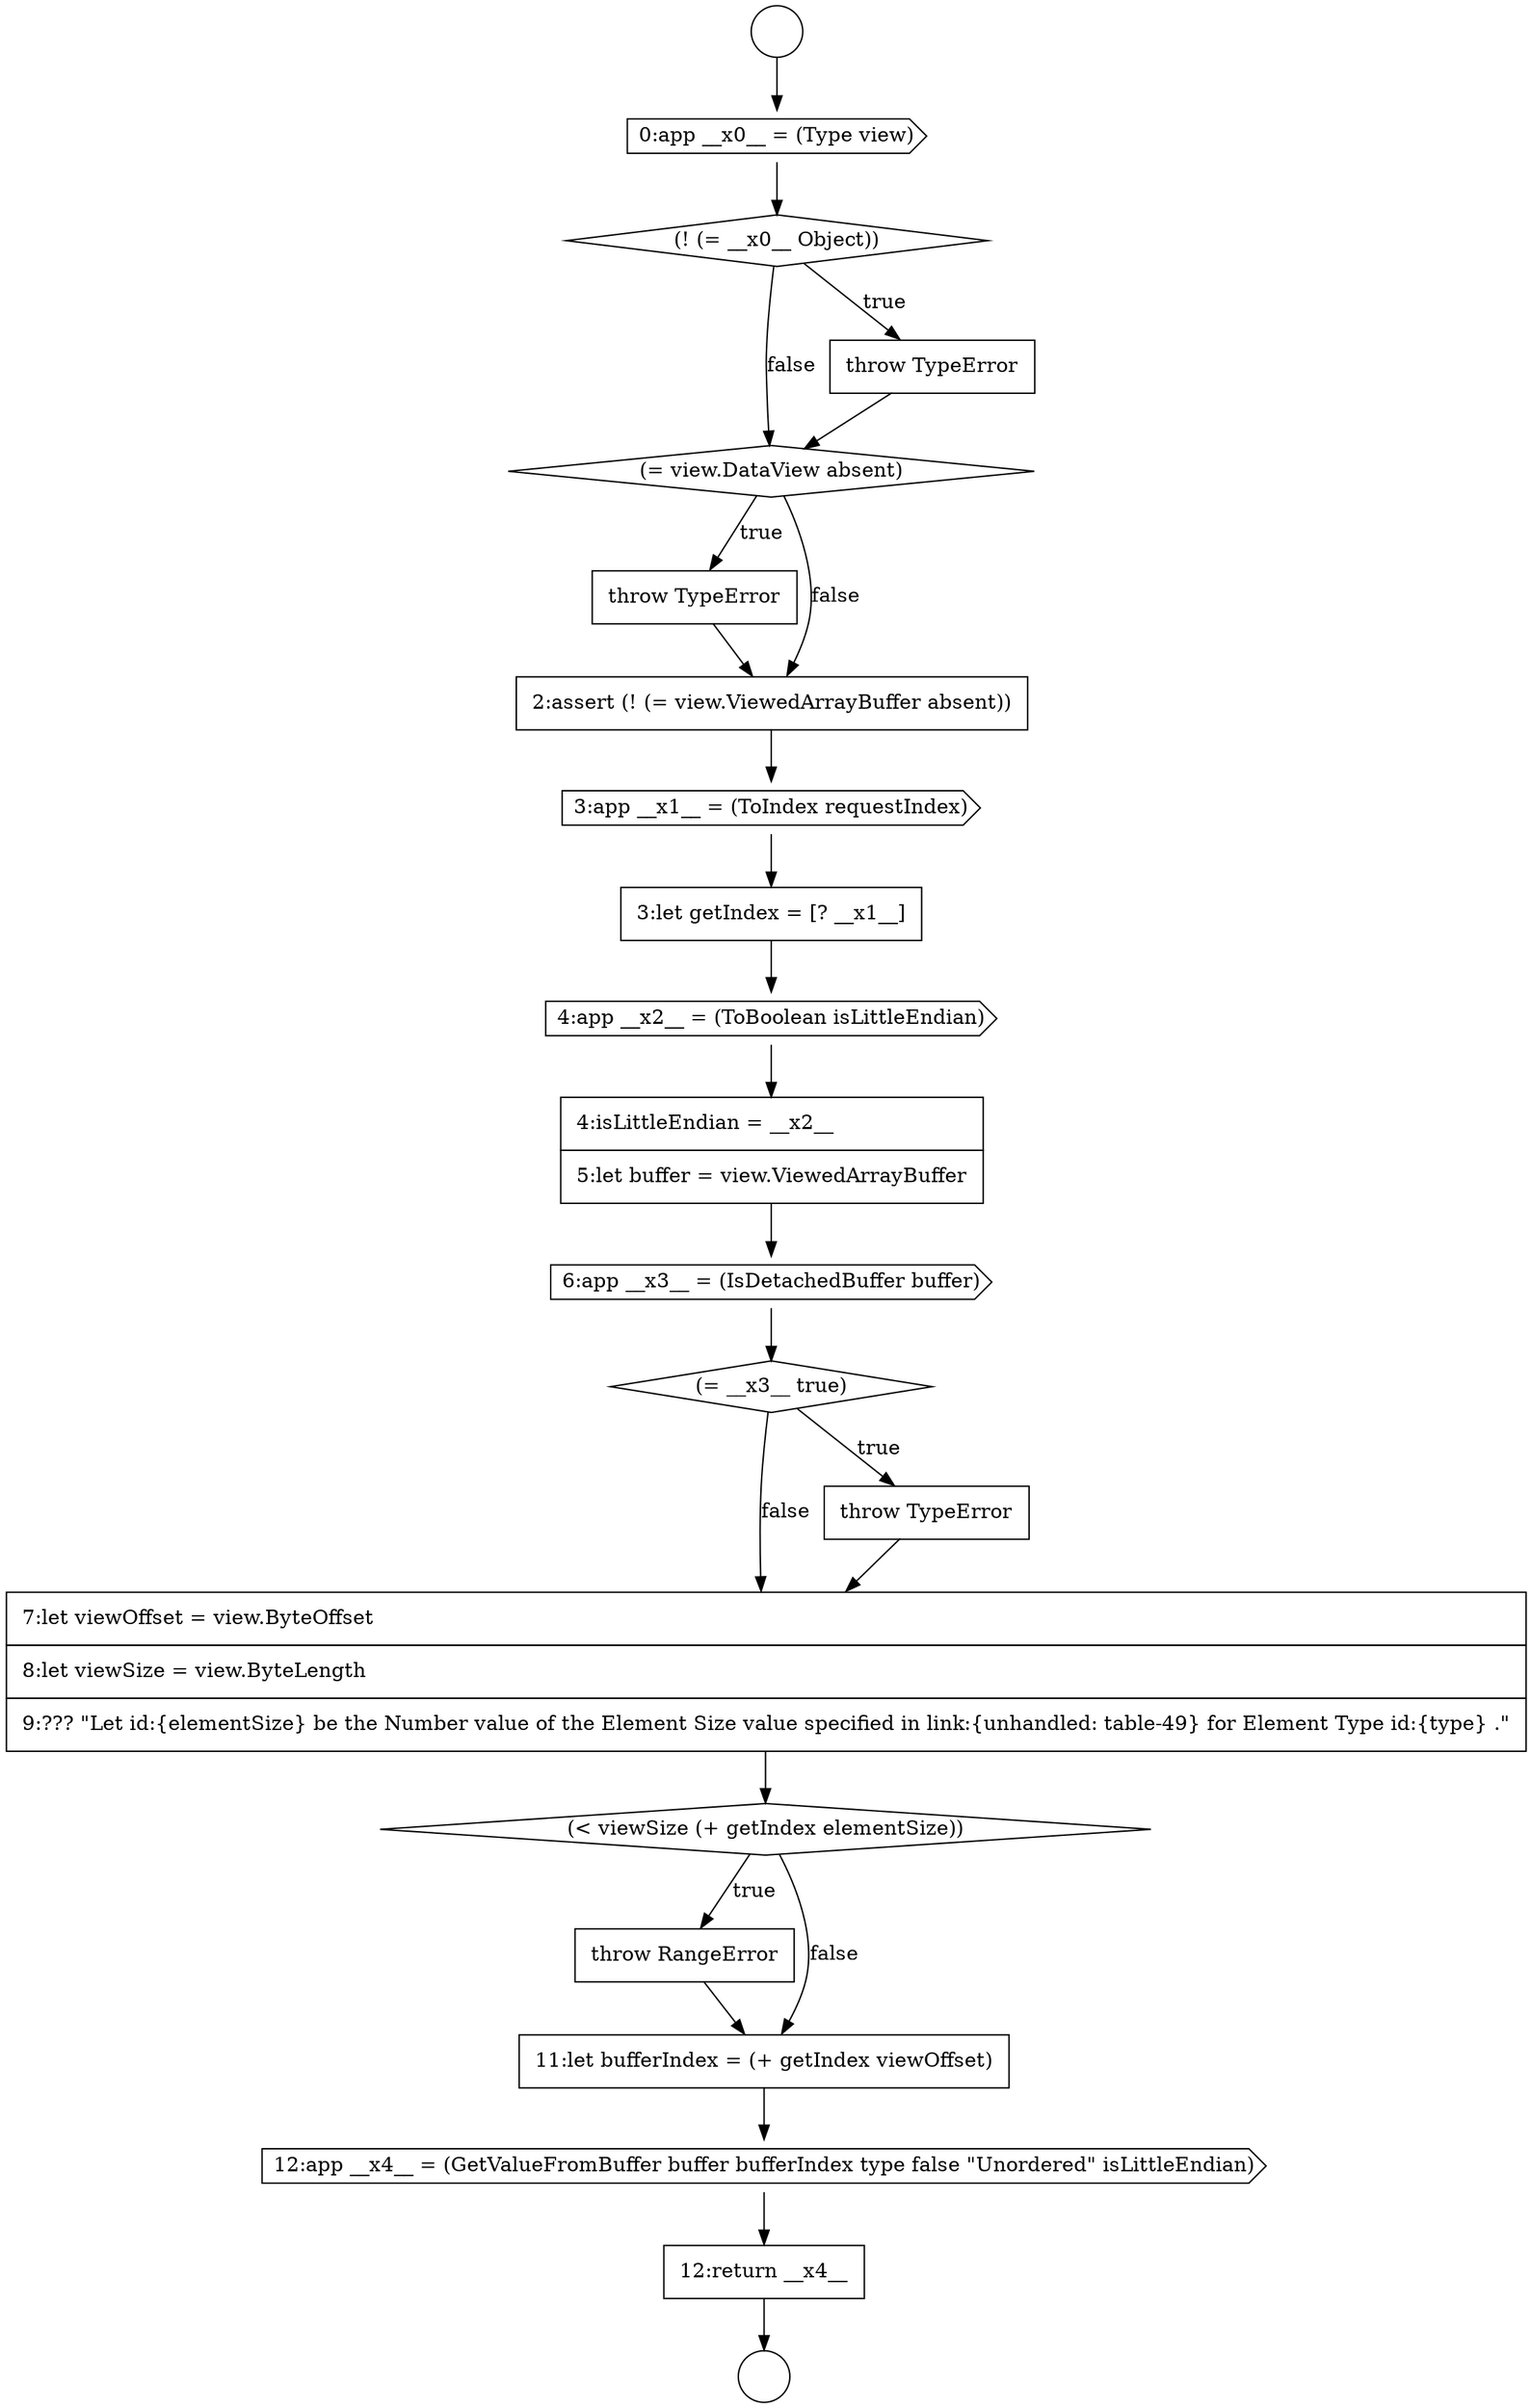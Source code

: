 digraph {
  node16604 [shape=circle label=" " color="black" fillcolor="white" style=filled]
  node16619 [shape=none, margin=0, label=<<font color="black">
    <table border="0" cellborder="1" cellspacing="0" cellpadding="10">
      <tr><td align="left">7:let viewOffset = view.ByteOffset</td></tr>
      <tr><td align="left">8:let viewSize = view.ByteLength</td></tr>
      <tr><td align="left">9:??? &quot;Let id:{elementSize} be the Number value of the Element Size value specified in link:{unhandled: table-49} for Element Type id:{type} .&quot;</td></tr>
    </table>
  </font>> color="black" fillcolor="white" style=filled]
  node16613 [shape=none, margin=0, label=<<font color="black">
    <table border="0" cellborder="1" cellspacing="0" cellpadding="10">
      <tr><td align="left">3:let getIndex = [? __x1__]</td></tr>
    </table>
  </font>> color="black" fillcolor="white" style=filled]
  node16623 [shape=cds, label=<<font color="black">12:app __x4__ = (GetValueFromBuffer buffer bufferIndex type false &quot;Unordered&quot; isLittleEndian)</font>> color="black" fillcolor="white" style=filled]
  node16609 [shape=diamond, label=<<font color="black">(= view.DataView absent)</font>> color="black" fillcolor="white" style=filled]
  node16608 [shape=none, margin=0, label=<<font color="black">
    <table border="0" cellborder="1" cellspacing="0" cellpadding="10">
      <tr><td align="left">throw TypeError</td></tr>
    </table>
  </font>> color="black" fillcolor="white" style=filled]
  node16616 [shape=cds, label=<<font color="black">6:app __x3__ = (IsDetachedBuffer buffer)</font>> color="black" fillcolor="white" style=filled]
  node16620 [shape=diamond, label=<<font color="black">(&lt; viewSize (+ getIndex elementSize))</font>> color="black" fillcolor="white" style=filled]
  node16617 [shape=diamond, label=<<font color="black">(= __x3__ true)</font>> color="black" fillcolor="white" style=filled]
  node16621 [shape=none, margin=0, label=<<font color="black">
    <table border="0" cellborder="1" cellspacing="0" cellpadding="10">
      <tr><td align="left">throw RangeError</td></tr>
    </table>
  </font>> color="black" fillcolor="white" style=filled]
  node16614 [shape=cds, label=<<font color="black">4:app __x2__ = (ToBoolean isLittleEndian)</font>> color="black" fillcolor="white" style=filled]
  node16610 [shape=none, margin=0, label=<<font color="black">
    <table border="0" cellborder="1" cellspacing="0" cellpadding="10">
      <tr><td align="left">throw TypeError</td></tr>
    </table>
  </font>> color="black" fillcolor="white" style=filled]
  node16622 [shape=none, margin=0, label=<<font color="black">
    <table border="0" cellborder="1" cellspacing="0" cellpadding="10">
      <tr><td align="left">11:let bufferIndex = (+ getIndex viewOffset)</td></tr>
    </table>
  </font>> color="black" fillcolor="white" style=filled]
  node16605 [shape=circle label=" " color="black" fillcolor="white" style=filled]
  node16624 [shape=none, margin=0, label=<<font color="black">
    <table border="0" cellborder="1" cellspacing="0" cellpadding="10">
      <tr><td align="left">12:return __x4__</td></tr>
    </table>
  </font>> color="black" fillcolor="white" style=filled]
  node16615 [shape=none, margin=0, label=<<font color="black">
    <table border="0" cellborder="1" cellspacing="0" cellpadding="10">
      <tr><td align="left">4:isLittleEndian = __x2__</td></tr>
      <tr><td align="left">5:let buffer = view.ViewedArrayBuffer</td></tr>
    </table>
  </font>> color="black" fillcolor="white" style=filled]
  node16612 [shape=cds, label=<<font color="black">3:app __x1__ = (ToIndex requestIndex)</font>> color="black" fillcolor="white" style=filled]
  node16611 [shape=none, margin=0, label=<<font color="black">
    <table border="0" cellborder="1" cellspacing="0" cellpadding="10">
      <tr><td align="left">2:assert (! (= view.ViewedArrayBuffer absent))</td></tr>
    </table>
  </font>> color="black" fillcolor="white" style=filled]
  node16606 [shape=cds, label=<<font color="black">0:app __x0__ = (Type view)</font>> color="black" fillcolor="white" style=filled]
  node16607 [shape=diamond, label=<<font color="black">(! (= __x0__ Object))</font>> color="black" fillcolor="white" style=filled]
  node16618 [shape=none, margin=0, label=<<font color="black">
    <table border="0" cellborder="1" cellspacing="0" cellpadding="10">
      <tr><td align="left">throw TypeError</td></tr>
    </table>
  </font>> color="black" fillcolor="white" style=filled]
  node16612 -> node16613 [ color="black"]
  node16606 -> node16607 [ color="black"]
  node16624 -> node16605 [ color="black"]
  node16620 -> node16621 [label=<<font color="black">true</font>> color="black"]
  node16620 -> node16622 [label=<<font color="black">false</font>> color="black"]
  node16619 -> node16620 [ color="black"]
  node16604 -> node16606 [ color="black"]
  node16608 -> node16609 [ color="black"]
  node16623 -> node16624 [ color="black"]
  node16618 -> node16619 [ color="black"]
  node16622 -> node16623 [ color="black"]
  node16621 -> node16622 [ color="black"]
  node16610 -> node16611 [ color="black"]
  node16615 -> node16616 [ color="black"]
  node16611 -> node16612 [ color="black"]
  node16614 -> node16615 [ color="black"]
  node16616 -> node16617 [ color="black"]
  node16609 -> node16610 [label=<<font color="black">true</font>> color="black"]
  node16609 -> node16611 [label=<<font color="black">false</font>> color="black"]
  node16607 -> node16608 [label=<<font color="black">true</font>> color="black"]
  node16607 -> node16609 [label=<<font color="black">false</font>> color="black"]
  node16613 -> node16614 [ color="black"]
  node16617 -> node16618 [label=<<font color="black">true</font>> color="black"]
  node16617 -> node16619 [label=<<font color="black">false</font>> color="black"]
}
